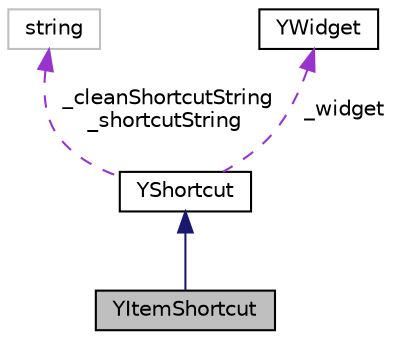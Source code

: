 digraph "YItemShortcut"
{
 // LATEX_PDF_SIZE
  edge [fontname="Helvetica",fontsize="10",labelfontname="Helvetica",labelfontsize="10"];
  node [fontname="Helvetica",fontsize="10",shape=record];
  Node1 [label="YItemShortcut",height=0.2,width=0.4,color="black", fillcolor="grey75", style="filled", fontcolor="black",tooltip=" "];
  Node2 -> Node1 [dir="back",color="midnightblue",fontsize="10",style="solid",fontname="Helvetica"];
  Node2 [label="YShortcut",height=0.2,width=0.4,color="black", fillcolor="white", style="filled",URL="$classYShortcut.html",tooltip=" "];
  Node3 -> Node2 [dir="back",color="darkorchid3",fontsize="10",style="dashed",label=" _cleanShortcutString\n_shortcutString" ,fontname="Helvetica"];
  Node3 [label="string",height=0.2,width=0.4,color="grey75", fillcolor="white", style="filled",tooltip=" "];
  Node4 -> Node2 [dir="back",color="darkorchid3",fontsize="10",style="dashed",label=" _widget" ,fontname="Helvetica"];
  Node4 [label="YWidget",height=0.2,width=0.4,color="black", fillcolor="white", style="filled",URL="$classYWidget.html",tooltip=" "];
}
